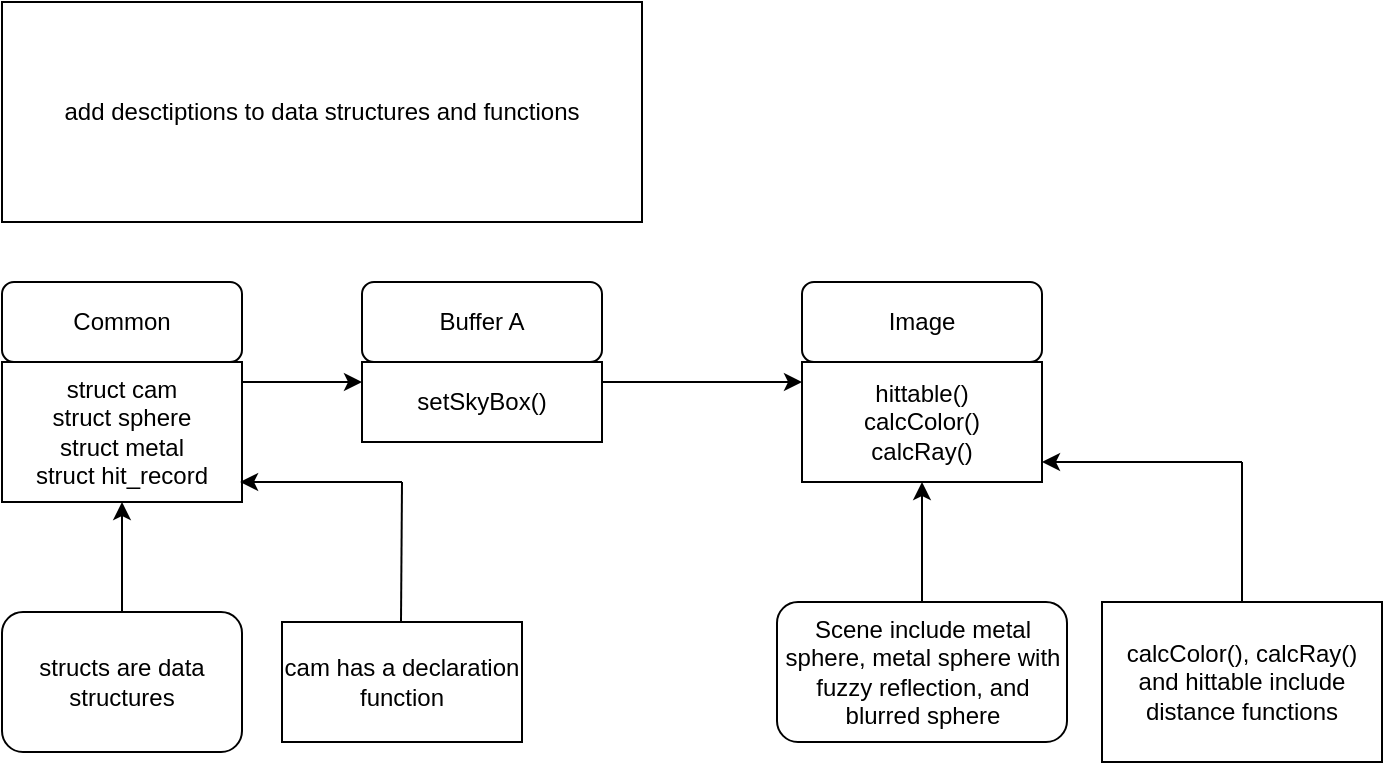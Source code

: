 <mxfile version="13.8.0" type="device"><diagram id="RJY6fNDuKfWwI5L4vD3f" name="Page-1"><mxGraphModel dx="775" dy="697" grid="1" gridSize="10" guides="1" tooltips="1" connect="1" arrows="1" fold="1" page="1" pageScale="1" pageWidth="850" pageHeight="1100" math="0" shadow="0"><root><mxCell id="0"/><mxCell id="1" parent="0"/><mxCell id="rtB4VtavfNal7wPL2-NU-5" value="" style="endArrow=classic;html=1;exitX=1;exitY=0.25;exitDx=0;exitDy=0;" edge="1" parent="1"><mxGeometry width="50" height="50" relative="1" as="geometry"><mxPoint x="340" y="210" as="sourcePoint"/><mxPoint x="440" y="210" as="targetPoint"/></mxGeometry></mxCell><mxCell id="rtB4VtavfNal7wPL2-NU-12" value="" style="endArrow=classic;html=1;entryX=0.5;entryY=1;entryDx=0;entryDy=0;exitX=0.5;exitY=0;exitDx=0;exitDy=0;" edge="1" parent="1" source="rtB4VtavfNal7wPL2-NU-14" target="rtB4VtavfNal7wPL2-NU-17"><mxGeometry width="50" height="50" relative="1" as="geometry"><mxPoint x="445" y="280" as="sourcePoint"/><mxPoint x="445" y="240" as="targetPoint"/></mxGeometry></mxCell><mxCell id="rtB4VtavfNal7wPL2-NU-14" value="Scene include metal sphere, metal sphere with fuzzy reflection, and blurred sphere" style="rounded=1;whiteSpace=wrap;html=1;" vertex="1" parent="1"><mxGeometry x="427.5" y="320" width="145" height="70" as="geometry"/></mxCell><mxCell id="rtB4VtavfNal7wPL2-NU-17" value="&lt;div&gt;hittable()&lt;/div&gt;&lt;div&gt;calcColor()&lt;/div&gt;&lt;div&gt;calcRay()&lt;br&gt;&lt;/div&gt;" style="rounded=0;whiteSpace=wrap;html=1;" vertex="1" parent="1"><mxGeometry x="440" y="200" width="120" height="60" as="geometry"/></mxCell><mxCell id="rtB4VtavfNal7wPL2-NU-18" value="Image" style="rounded=1;whiteSpace=wrap;html=1;" vertex="1" parent="1"><mxGeometry x="440" y="160" width="120" height="40" as="geometry"/></mxCell><mxCell id="rtB4VtavfNal7wPL2-NU-19" value="setSkyBox()" style="rounded=0;whiteSpace=wrap;html=1;" vertex="1" parent="1"><mxGeometry x="220" y="200" width="120" height="40" as="geometry"/></mxCell><mxCell id="rtB4VtavfNal7wPL2-NU-20" value="&lt;div&gt;Buffer A&lt;/div&gt;" style="rounded=1;whiteSpace=wrap;html=1;" vertex="1" parent="1"><mxGeometry x="220" y="160" width="120" height="40" as="geometry"/></mxCell><mxCell id="rtB4VtavfNal7wPL2-NU-21" value="" style="endArrow=classic;html=1;entryX=0.5;entryY=1;entryDx=0;entryDy=0;exitX=0.5;exitY=0;exitDx=0;exitDy=0;" edge="1" parent="1" source="rtB4VtavfNal7wPL2-NU-24" target="rtB4VtavfNal7wPL2-NU-29"><mxGeometry width="50" height="50" relative="1" as="geometry"><mxPoint x="90" y="300" as="sourcePoint"/><mxPoint x="180" y="300" as="targetPoint"/><Array as="points"/></mxGeometry></mxCell><mxCell id="rtB4VtavfNal7wPL2-NU-24" value="structs are data structures" style="rounded=1;whiteSpace=wrap;html=1;" vertex="1" parent="1"><mxGeometry x="40" y="325" width="120" height="70" as="geometry"/></mxCell><mxCell id="rtB4VtavfNal7wPL2-NU-25" value="" style="endArrow=classic;html=1;entryX=1;entryY=0.833;entryDx=0;entryDy=0;entryPerimeter=0;" edge="1" parent="1" target="rtB4VtavfNal7wPL2-NU-17"><mxGeometry width="50" height="50" relative="1" as="geometry"><mxPoint x="660" y="250" as="sourcePoint"/><mxPoint x="680" y="250" as="targetPoint"/></mxGeometry></mxCell><mxCell id="rtB4VtavfNal7wPL2-NU-26" value="calcColor(), calcRay() and hittable include distance functions" style="rounded=0;whiteSpace=wrap;html=1;" vertex="1" parent="1"><mxGeometry x="590" y="320" width="140" height="80" as="geometry"/></mxCell><mxCell id="rtB4VtavfNal7wPL2-NU-27" value="" style="endArrow=none;html=1;exitX=0.5;exitY=0;exitDx=0;exitDy=0;" edge="1" parent="1" source="rtB4VtavfNal7wPL2-NU-26"><mxGeometry width="50" height="50" relative="1" as="geometry"><mxPoint x="680" y="280" as="sourcePoint"/><mxPoint x="660" y="250" as="targetPoint"/></mxGeometry></mxCell><mxCell id="rtB4VtavfNal7wPL2-NU-28" value="" style="endArrow=classic;html=1;entryX=0;entryY=0.25;entryDx=0;entryDy=0;" edge="1" parent="1" target="rtB4VtavfNal7wPL2-NU-19"><mxGeometry width="50" height="50" relative="1" as="geometry"><mxPoint x="160" y="210" as="sourcePoint"/><mxPoint x="160" y="210" as="targetPoint"/></mxGeometry></mxCell><mxCell id="rtB4VtavfNal7wPL2-NU-29" value="&lt;div&gt;struct cam&lt;/div&gt;&lt;div&gt;struct sphere&lt;/div&gt;&lt;div&gt;struct metal&lt;/div&gt;&lt;div&gt;struct hit_record&lt;br&gt;&lt;/div&gt;" style="rounded=0;whiteSpace=wrap;html=1;" vertex="1" parent="1"><mxGeometry x="40" y="200" width="120" height="70" as="geometry"/></mxCell><mxCell id="rtB4VtavfNal7wPL2-NU-30" value="Common" style="rounded=1;whiteSpace=wrap;html=1;" vertex="1" parent="1"><mxGeometry x="40" y="160" width="120" height="40" as="geometry"/></mxCell><mxCell id="rtB4VtavfNal7wPL2-NU-31" value="" style="endArrow=classic;html=1;entryX=0.992;entryY=0.857;entryDx=0;entryDy=0;entryPerimeter=0;" edge="1" parent="1" target="rtB4VtavfNal7wPL2-NU-29"><mxGeometry width="50" height="50" relative="1" as="geometry"><mxPoint x="240" y="260" as="sourcePoint"/><mxPoint x="250" y="300" as="targetPoint"/></mxGeometry></mxCell><mxCell id="rtB4VtavfNal7wPL2-NU-32" value="cam has a declaration function" style="rounded=0;whiteSpace=wrap;html=1;" vertex="1" parent="1"><mxGeometry x="180" y="330" width="120" height="60" as="geometry"/></mxCell><mxCell id="rtB4VtavfNal7wPL2-NU-33" value="" style="endArrow=none;html=1;" edge="1" parent="1"><mxGeometry width="50" height="50" relative="1" as="geometry"><mxPoint x="239.5" y="330" as="sourcePoint"/><mxPoint x="240" y="260" as="targetPoint"/></mxGeometry></mxCell><mxCell id="rtB4VtavfNal7wPL2-NU-34" value="add desctiptions to data structures and functions" style="rounded=0;whiteSpace=wrap;html=1;" vertex="1" parent="1"><mxGeometry x="40" y="20" width="320" height="110" as="geometry"/></mxCell></root></mxGraphModel></diagram></mxfile>